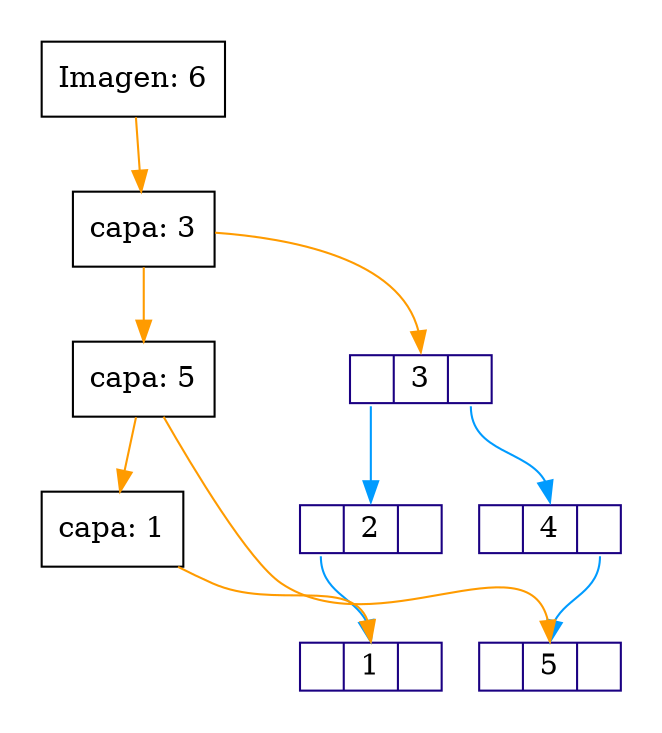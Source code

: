 digraph ImagenCapasEnlaces{
 subgraph cluster_ArbolCapas{
 color=white;
 node[shape = record,height=.1, color="#1A0082"];
 edge[color="#009BFF"];
nodeAC3[label = "<f0> | <f1> 3 | <f2>"];
nodeAC2[label = "<f0> | <f1> 2 | <f2>"];
nodeAC1[label = "<f0> | <f1> 1 | <f2>"];
"nodeAC2":f0 -> "nodeAC1":f1;
"nodeAC3":f0 -> "nodeAC2":f1;
nodeAC4[label = "<f0> | <f1> 4 | <f2>"];
nodeAC5[label = "<f0> | <f1> 5 | <f2>"];
"nodeAC4":f2 -> "nodeAC5":f1;
"nodeAC3":f2 -> "nodeAC4":f1;
}
subgraph cluster_ListaCapas{
 color=white;
 node[shape=box, fillcolor=white,style=filled];
 edge[color="#FF9B00"];
nodocircular6 [label="Imagen: 6"];
nodocircular6 -> simplecapa3 [constraint=true];
simplecapa3 [label="capa: 3"];
simplecapa3 -> simplecapa5 [constraint=true];
simplecapa5 [label="capa: 5"];
simplecapa5 -> simplecapa1 [constraint=true];
simplecapa1 [label="capa: 1"];
simplecapa3 -> "nodeAC3":f1;
simplecapa5 -> "nodeAC5":f1;
simplecapa1 -> "nodeAC1":f1;
}

}